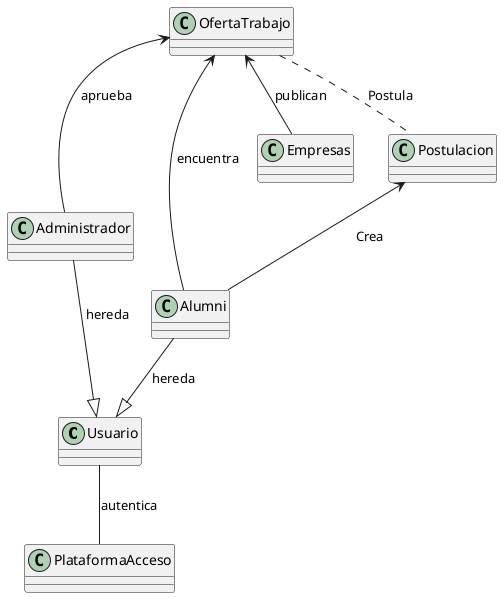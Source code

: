 @startuml

class Usuario {
}

class Administrador {
}

class Alumni {
}

class Empresas {
}

class Postulacion {
}

class OfertaTrabajo {
}

class PlataformaAcceso {
}

OfertaTrabajo <-- Alumni : encuentra
OfertaTrabajo <-- Administrador : aprueba
OfertaTrabajo <-- Empresas : publican
Administrador --|> Usuario : hereda
Postulacion <-- Alumni : Crea
OfertaTrabajo .. Postulacion : Postula
Alumni --|> Usuario  : hereda
Usuario -- PlataformaAcceso: autentica

@enduml
